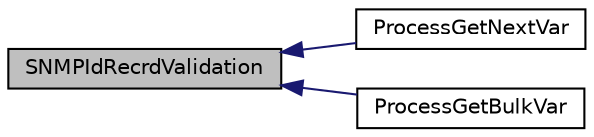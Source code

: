 digraph "SNMPIdRecrdValidation"
{
  edge [fontname="Helvetica",fontsize="10",labelfontname="Helvetica",labelfontsize="10"];
  node [fontname="Helvetica",fontsize="10",shape=record];
  rankdir="LR";
  Node1 [label="SNMPIdRecrdValidation",height=0.2,width=0.4,color="black", fillcolor="grey75", style="filled", fontcolor="black"];
  Node1 -> Node2 [dir="back",color="midnightblue",fontsize="10",style="solid"];
  Node2 [label="ProcessGetNextVar",height=0.2,width=0.4,color="black", fillcolor="white", style="filled",URL="$_s_n_m_p_8c.html#a5038b9575e8c8fcf600887de6ec1a752"];
  Node1 -> Node3 [dir="back",color="midnightblue",fontsize="10",style="solid"];
  Node3 [label="ProcessGetBulkVar",height=0.2,width=0.4,color="black", fillcolor="white", style="filled",URL="$_s_n_m_p_8c.html#ab94606b17c8c5a57807244e15e7039f7"];
}
